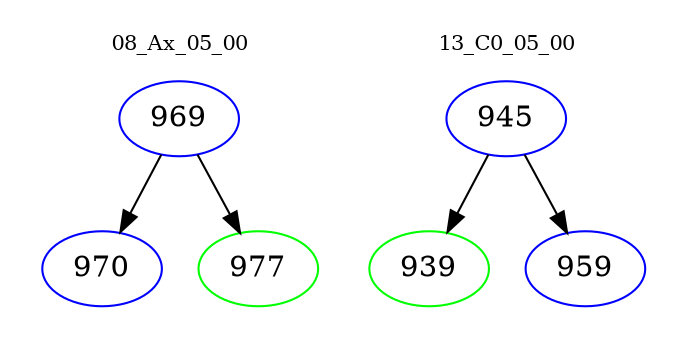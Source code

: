 digraph{
subgraph cluster_0 {
color = white
label = "08_Ax_05_00";
fontsize=10;
T0_969 [label="969", color="blue"]
T0_969 -> T0_970 [color="black"]
T0_970 [label="970", color="blue"]
T0_969 -> T0_977 [color="black"]
T0_977 [label="977", color="green"]
}
subgraph cluster_1 {
color = white
label = "13_C0_05_00";
fontsize=10;
T1_945 [label="945", color="blue"]
T1_945 -> T1_939 [color="black"]
T1_939 [label="939", color="green"]
T1_945 -> T1_959 [color="black"]
T1_959 [label="959", color="blue"]
}
}

